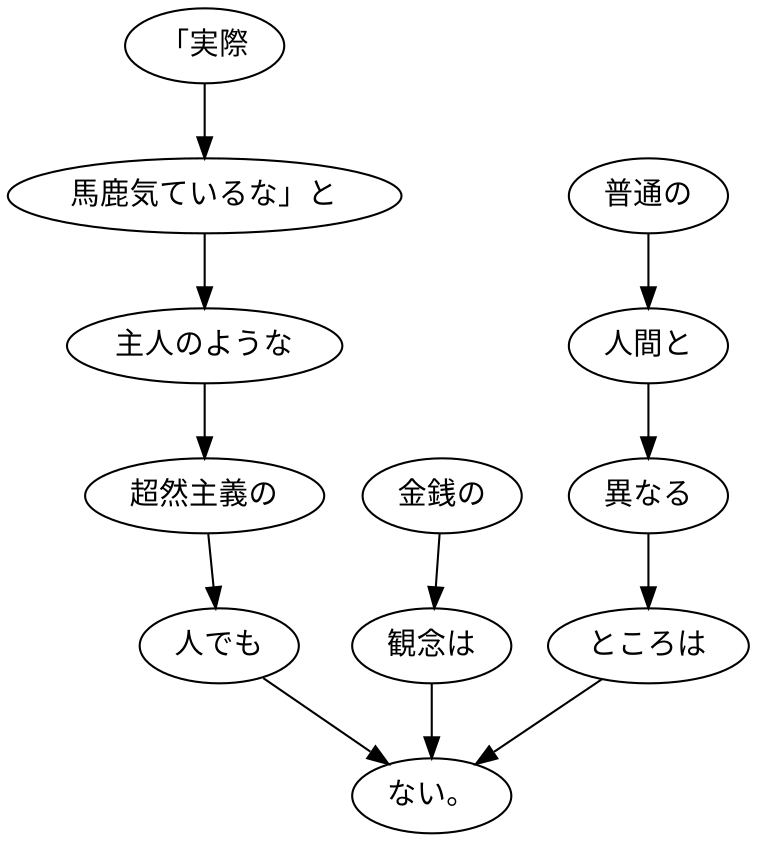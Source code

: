 digraph graph3140 {
	node0 [label="「実際"];
	node1 [label="馬鹿気ているな」と"];
	node2 [label="主人のような"];
	node3 [label="超然主義の"];
	node4 [label="人でも"];
	node5 [label="金銭の"];
	node6 [label="観念は"];
	node7 [label="普通の"];
	node8 [label="人間と"];
	node9 [label="異なる"];
	node10 [label="ところは"];
	node11 [label="ない。"];
	node0 -> node1;
	node1 -> node2;
	node2 -> node3;
	node3 -> node4;
	node4 -> node11;
	node5 -> node6;
	node6 -> node11;
	node7 -> node8;
	node8 -> node9;
	node9 -> node10;
	node10 -> node11;
}
